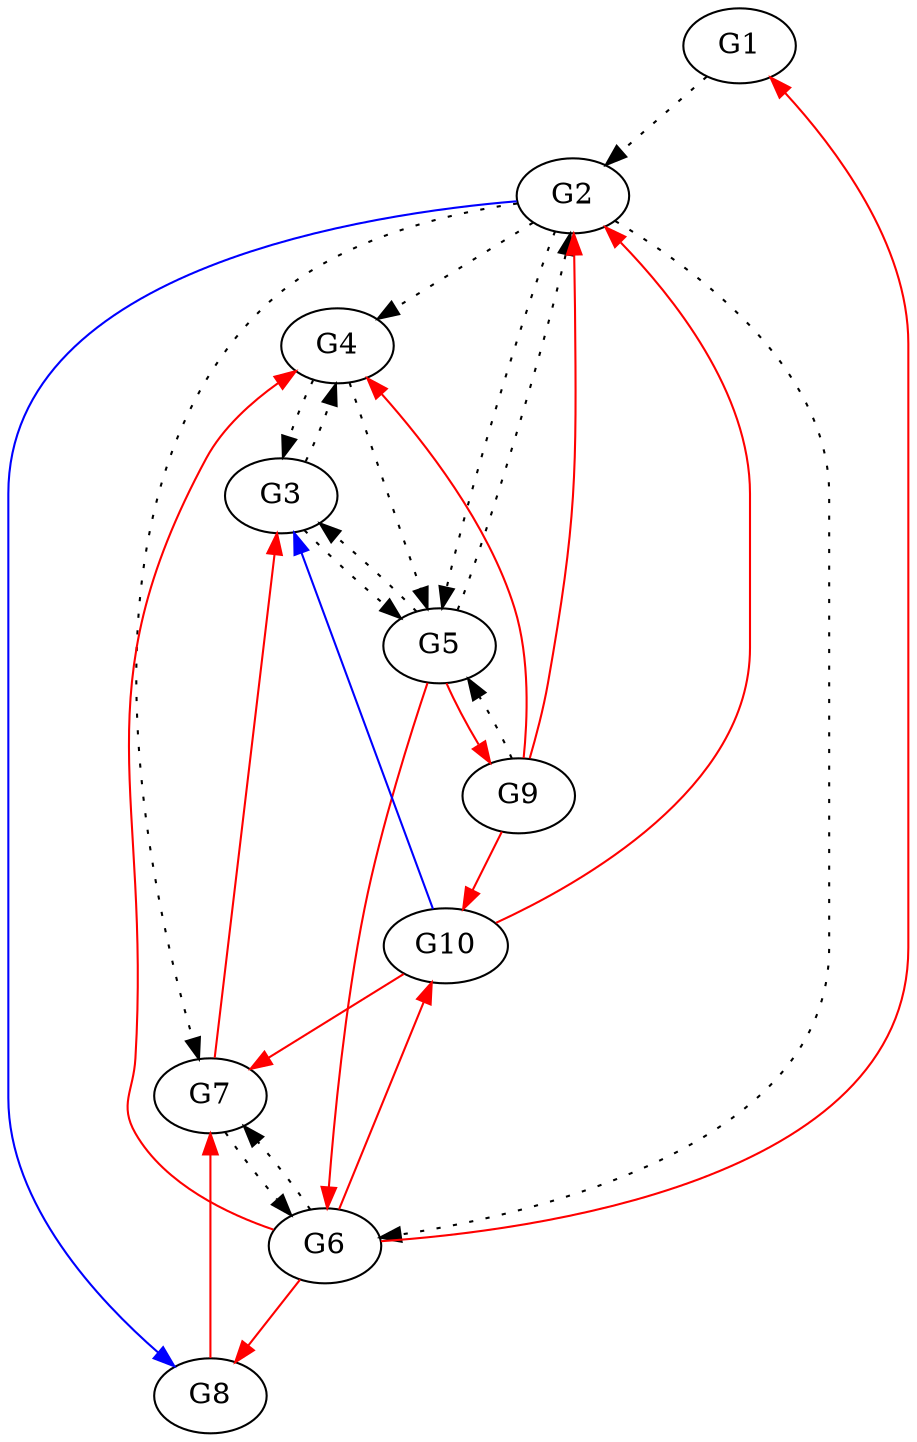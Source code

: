 // Grafos-DREAM4
digraph {
	G1 [label=G1]
	G2 [label=G2]
	G3 [label=G3]
	G4 [label=G4]
	G5 [label=G5]
	G6 [label=G6]
	G7 [label=G7]
	G8 [label=G8]
	G9 [label=G9]
	G10 [label=G10]
	G1 -> G2 [style=dotted]
	G2 -> G4 [style=dotted]
	G2 -> G5 [style=dotted]
	G2 -> G6 [style=dotted]
	G2 -> G7 [style=dotted]
	G2 -> G8 [color=blue]
	G3 -> G4 [style=dotted]
	G3 -> G5 [style=dotted]
	G4 -> G3 [style=dotted]
	G4 -> G5 [style=dotted]
	G5 -> G2 [style=dotted]
	G5 -> G3 [style=dotted]
	G6 -> G7 [style=dotted]
	G7 -> G6 [style=dotted]
	G9 -> G5 [style=dotted]
	G10 -> G3 [color=blue]
	G5 -> G6 [color=red]
	G5 -> G9 [color=red]
	G6 -> G1 [color=red]
	G6 -> G4 [color=red]
	G6 -> G8 [color=red]
	G6 -> G10 [color=red]
	G7 -> G3 [color=red]
	G8 -> G7 [color=red]
	G9 -> G2 [color=red]
	G9 -> G4 [color=red]
	G9 -> G10 [color=red]
	G10 -> G2 [color=red]
	G10 -> G7 [color=red]
}
